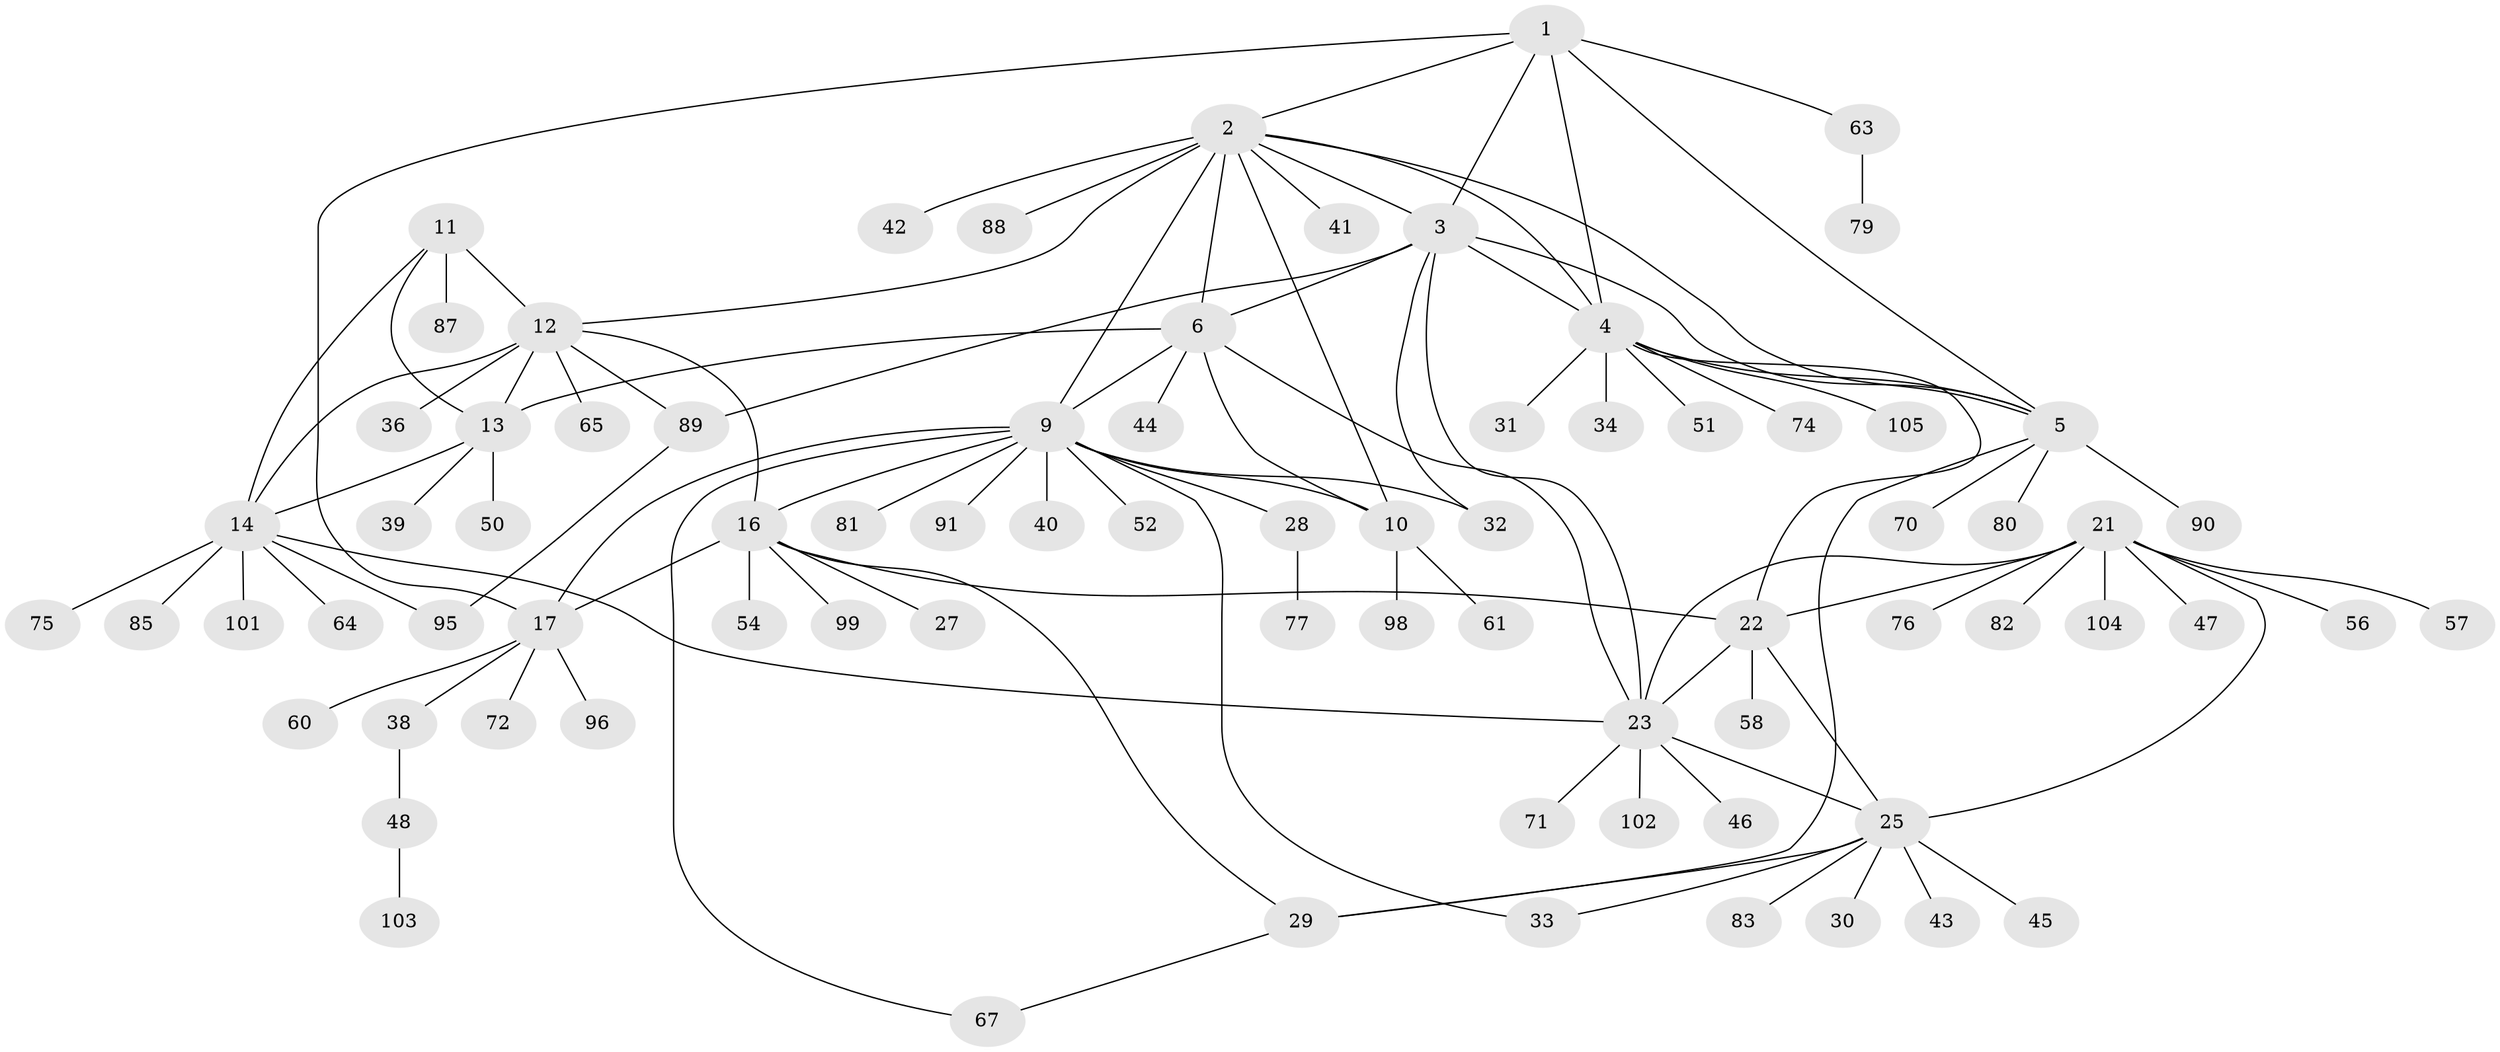// Generated by graph-tools (version 1.1) at 2025/24/03/03/25 07:24:16]
// undirected, 78 vertices, 108 edges
graph export_dot {
graph [start="1"]
  node [color=gray90,style=filled];
  1;
  2 [super="+7"];
  3 [super="+35"];
  4 [super="+68"];
  5 [super="+62"];
  6 [super="+8"];
  9 [super="+19"];
  10 [super="+66"];
  11 [super="+26"];
  12 [super="+15"];
  13 [super="+37"];
  14 [super="+69"];
  16 [super="+20"];
  17 [super="+18"];
  21 [super="+93"];
  22 [super="+24"];
  23 [super="+84"];
  25 [super="+73"];
  27;
  28 [super="+53"];
  29 [super="+59"];
  30;
  31;
  32;
  33;
  34;
  36;
  38 [super="+97"];
  39 [super="+49"];
  40;
  41;
  42;
  43;
  44;
  45;
  46;
  47;
  48 [super="+55"];
  50;
  51;
  52;
  54;
  56;
  57;
  58;
  60;
  61;
  63 [super="+100"];
  64;
  65;
  67;
  70;
  71;
  72 [super="+78"];
  74;
  75;
  76 [super="+86"];
  77;
  79;
  80;
  81;
  82;
  83;
  85;
  87;
  88 [super="+92"];
  89 [super="+94"];
  90;
  91;
  95;
  96;
  98;
  99;
  101;
  102;
  103;
  104;
  105;
  1 -- 2;
  1 -- 3;
  1 -- 4;
  1 -- 5;
  1 -- 17;
  1 -- 63;
  2 -- 3;
  2 -- 4;
  2 -- 5;
  2 -- 12;
  2 -- 42;
  2 -- 6 [weight=2];
  2 -- 88;
  2 -- 9;
  2 -- 10;
  2 -- 41;
  3 -- 4;
  3 -- 5;
  3 -- 32;
  3 -- 89;
  3 -- 23;
  3 -- 6;
  4 -- 5;
  4 -- 22;
  4 -- 31;
  4 -- 34;
  4 -- 51;
  4 -- 74;
  4 -- 105;
  5 -- 70;
  5 -- 90;
  5 -- 80;
  5 -- 29;
  6 -- 9 [weight=2];
  6 -- 10 [weight=2];
  6 -- 44;
  6 -- 23;
  6 -- 13;
  9 -- 10;
  9 -- 33;
  9 -- 40;
  9 -- 52;
  9 -- 67;
  9 -- 81;
  9 -- 91;
  9 -- 16 [weight=2];
  9 -- 17 [weight=2];
  9 -- 32;
  9 -- 28;
  10 -- 61;
  10 -- 98;
  11 -- 12 [weight=2];
  11 -- 13;
  11 -- 14;
  11 -- 87;
  12 -- 13 [weight=2];
  12 -- 14 [weight=2];
  12 -- 36;
  12 -- 65;
  12 -- 89;
  12 -- 16;
  13 -- 14;
  13 -- 39;
  13 -- 50;
  14 -- 23;
  14 -- 64;
  14 -- 75;
  14 -- 85;
  14 -- 95;
  14 -- 101;
  16 -- 17 [weight=4];
  16 -- 27;
  16 -- 54;
  16 -- 99;
  16 -- 22;
  16 -- 29;
  17 -- 38;
  17 -- 60;
  17 -- 96;
  17 -- 72;
  21 -- 22 [weight=2];
  21 -- 23;
  21 -- 25;
  21 -- 47;
  21 -- 56;
  21 -- 57;
  21 -- 76;
  21 -- 82;
  21 -- 104;
  22 -- 23 [weight=2];
  22 -- 25 [weight=2];
  22 -- 58;
  23 -- 25;
  23 -- 46;
  23 -- 71;
  23 -- 102;
  25 -- 29;
  25 -- 30;
  25 -- 33;
  25 -- 43;
  25 -- 45;
  25 -- 83;
  28 -- 77;
  29 -- 67;
  38 -- 48;
  48 -- 103;
  63 -- 79;
  89 -- 95;
}
